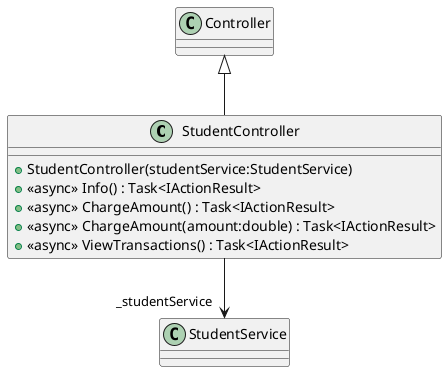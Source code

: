 @startuml
class StudentController {
    + StudentController(studentService:StudentService)
    + <<async>> Info() : Task<IActionResult>
    + <<async>> ChargeAmount() : Task<IActionResult>
    + <<async>> ChargeAmount(amount:double) : Task<IActionResult>
    + <<async>> ViewTransactions() : Task<IActionResult>
}
Controller <|-- StudentController
StudentController --> "_studentService" StudentService
@enduml

